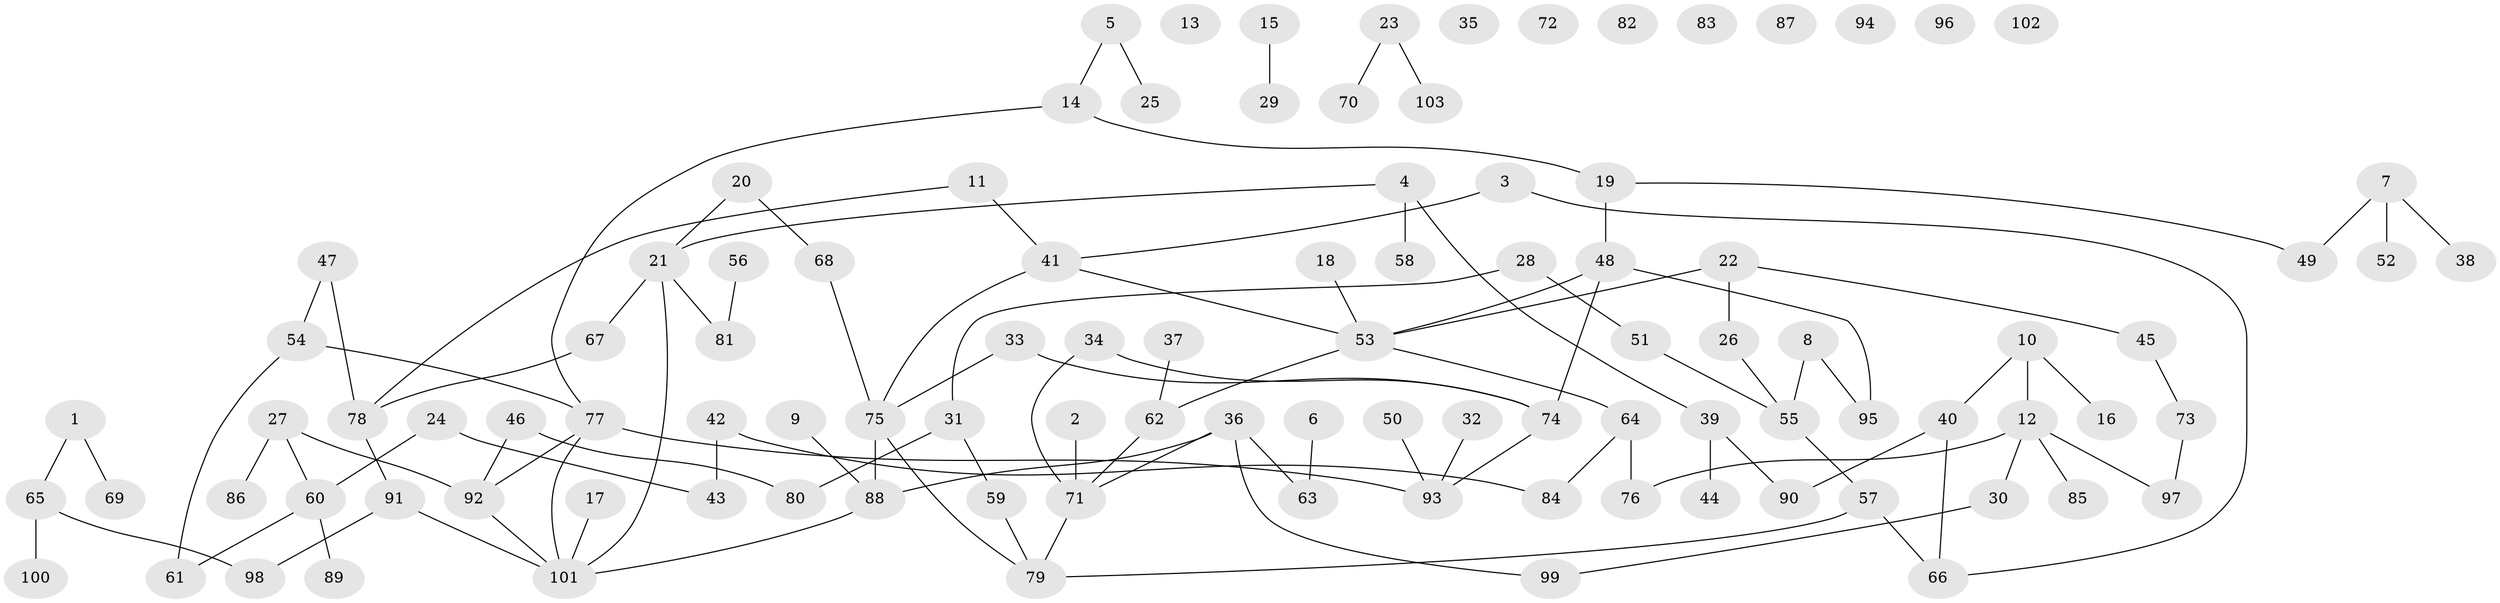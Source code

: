 // coarse degree distribution, {1: 0.3170731707317073, 0: 0.24390243902439024, 2: 0.12195121951219512, 4: 0.14634146341463414, 5: 0.0975609756097561, 3: 0.04878048780487805, 9: 0.024390243902439025}
// Generated by graph-tools (version 1.1) at 2025/43/03/04/25 21:43:05]
// undirected, 103 vertices, 113 edges
graph export_dot {
graph [start="1"]
  node [color=gray90,style=filled];
  1;
  2;
  3;
  4;
  5;
  6;
  7;
  8;
  9;
  10;
  11;
  12;
  13;
  14;
  15;
  16;
  17;
  18;
  19;
  20;
  21;
  22;
  23;
  24;
  25;
  26;
  27;
  28;
  29;
  30;
  31;
  32;
  33;
  34;
  35;
  36;
  37;
  38;
  39;
  40;
  41;
  42;
  43;
  44;
  45;
  46;
  47;
  48;
  49;
  50;
  51;
  52;
  53;
  54;
  55;
  56;
  57;
  58;
  59;
  60;
  61;
  62;
  63;
  64;
  65;
  66;
  67;
  68;
  69;
  70;
  71;
  72;
  73;
  74;
  75;
  76;
  77;
  78;
  79;
  80;
  81;
  82;
  83;
  84;
  85;
  86;
  87;
  88;
  89;
  90;
  91;
  92;
  93;
  94;
  95;
  96;
  97;
  98;
  99;
  100;
  101;
  102;
  103;
  1 -- 65;
  1 -- 69;
  2 -- 71;
  3 -- 41;
  3 -- 66;
  4 -- 21;
  4 -- 39;
  4 -- 58;
  5 -- 14;
  5 -- 25;
  6 -- 63;
  7 -- 38;
  7 -- 49;
  7 -- 52;
  8 -- 55;
  8 -- 95;
  9 -- 88;
  10 -- 12;
  10 -- 16;
  10 -- 40;
  11 -- 41;
  11 -- 78;
  12 -- 30;
  12 -- 76;
  12 -- 85;
  12 -- 97;
  14 -- 19;
  14 -- 77;
  15 -- 29;
  17 -- 101;
  18 -- 53;
  19 -- 48;
  19 -- 49;
  20 -- 21;
  20 -- 68;
  21 -- 67;
  21 -- 81;
  21 -- 101;
  22 -- 26;
  22 -- 45;
  22 -- 53;
  23 -- 70;
  23 -- 103;
  24 -- 43;
  24 -- 60;
  26 -- 55;
  27 -- 60;
  27 -- 86;
  27 -- 92;
  28 -- 31;
  28 -- 51;
  30 -- 99;
  31 -- 59;
  31 -- 80;
  32 -- 93;
  33 -- 74;
  33 -- 75;
  34 -- 71;
  34 -- 74;
  36 -- 63;
  36 -- 71;
  36 -- 88;
  36 -- 99;
  37 -- 62;
  39 -- 44;
  39 -- 90;
  40 -- 66;
  40 -- 90;
  41 -- 53;
  41 -- 75;
  42 -- 43;
  42 -- 84;
  45 -- 73;
  46 -- 80;
  46 -- 92;
  47 -- 54;
  47 -- 78;
  48 -- 53;
  48 -- 74;
  48 -- 95;
  50 -- 93;
  51 -- 55;
  53 -- 62;
  53 -- 64;
  54 -- 61;
  54 -- 77;
  55 -- 57;
  56 -- 81;
  57 -- 66;
  57 -- 79;
  59 -- 79;
  60 -- 61;
  60 -- 89;
  62 -- 71;
  64 -- 76;
  64 -- 84;
  65 -- 98;
  65 -- 100;
  67 -- 78;
  68 -- 75;
  71 -- 79;
  73 -- 97;
  74 -- 93;
  75 -- 79;
  75 -- 88;
  77 -- 92;
  77 -- 93;
  77 -- 101;
  78 -- 91;
  88 -- 101;
  91 -- 98;
  91 -- 101;
  92 -- 101;
}
